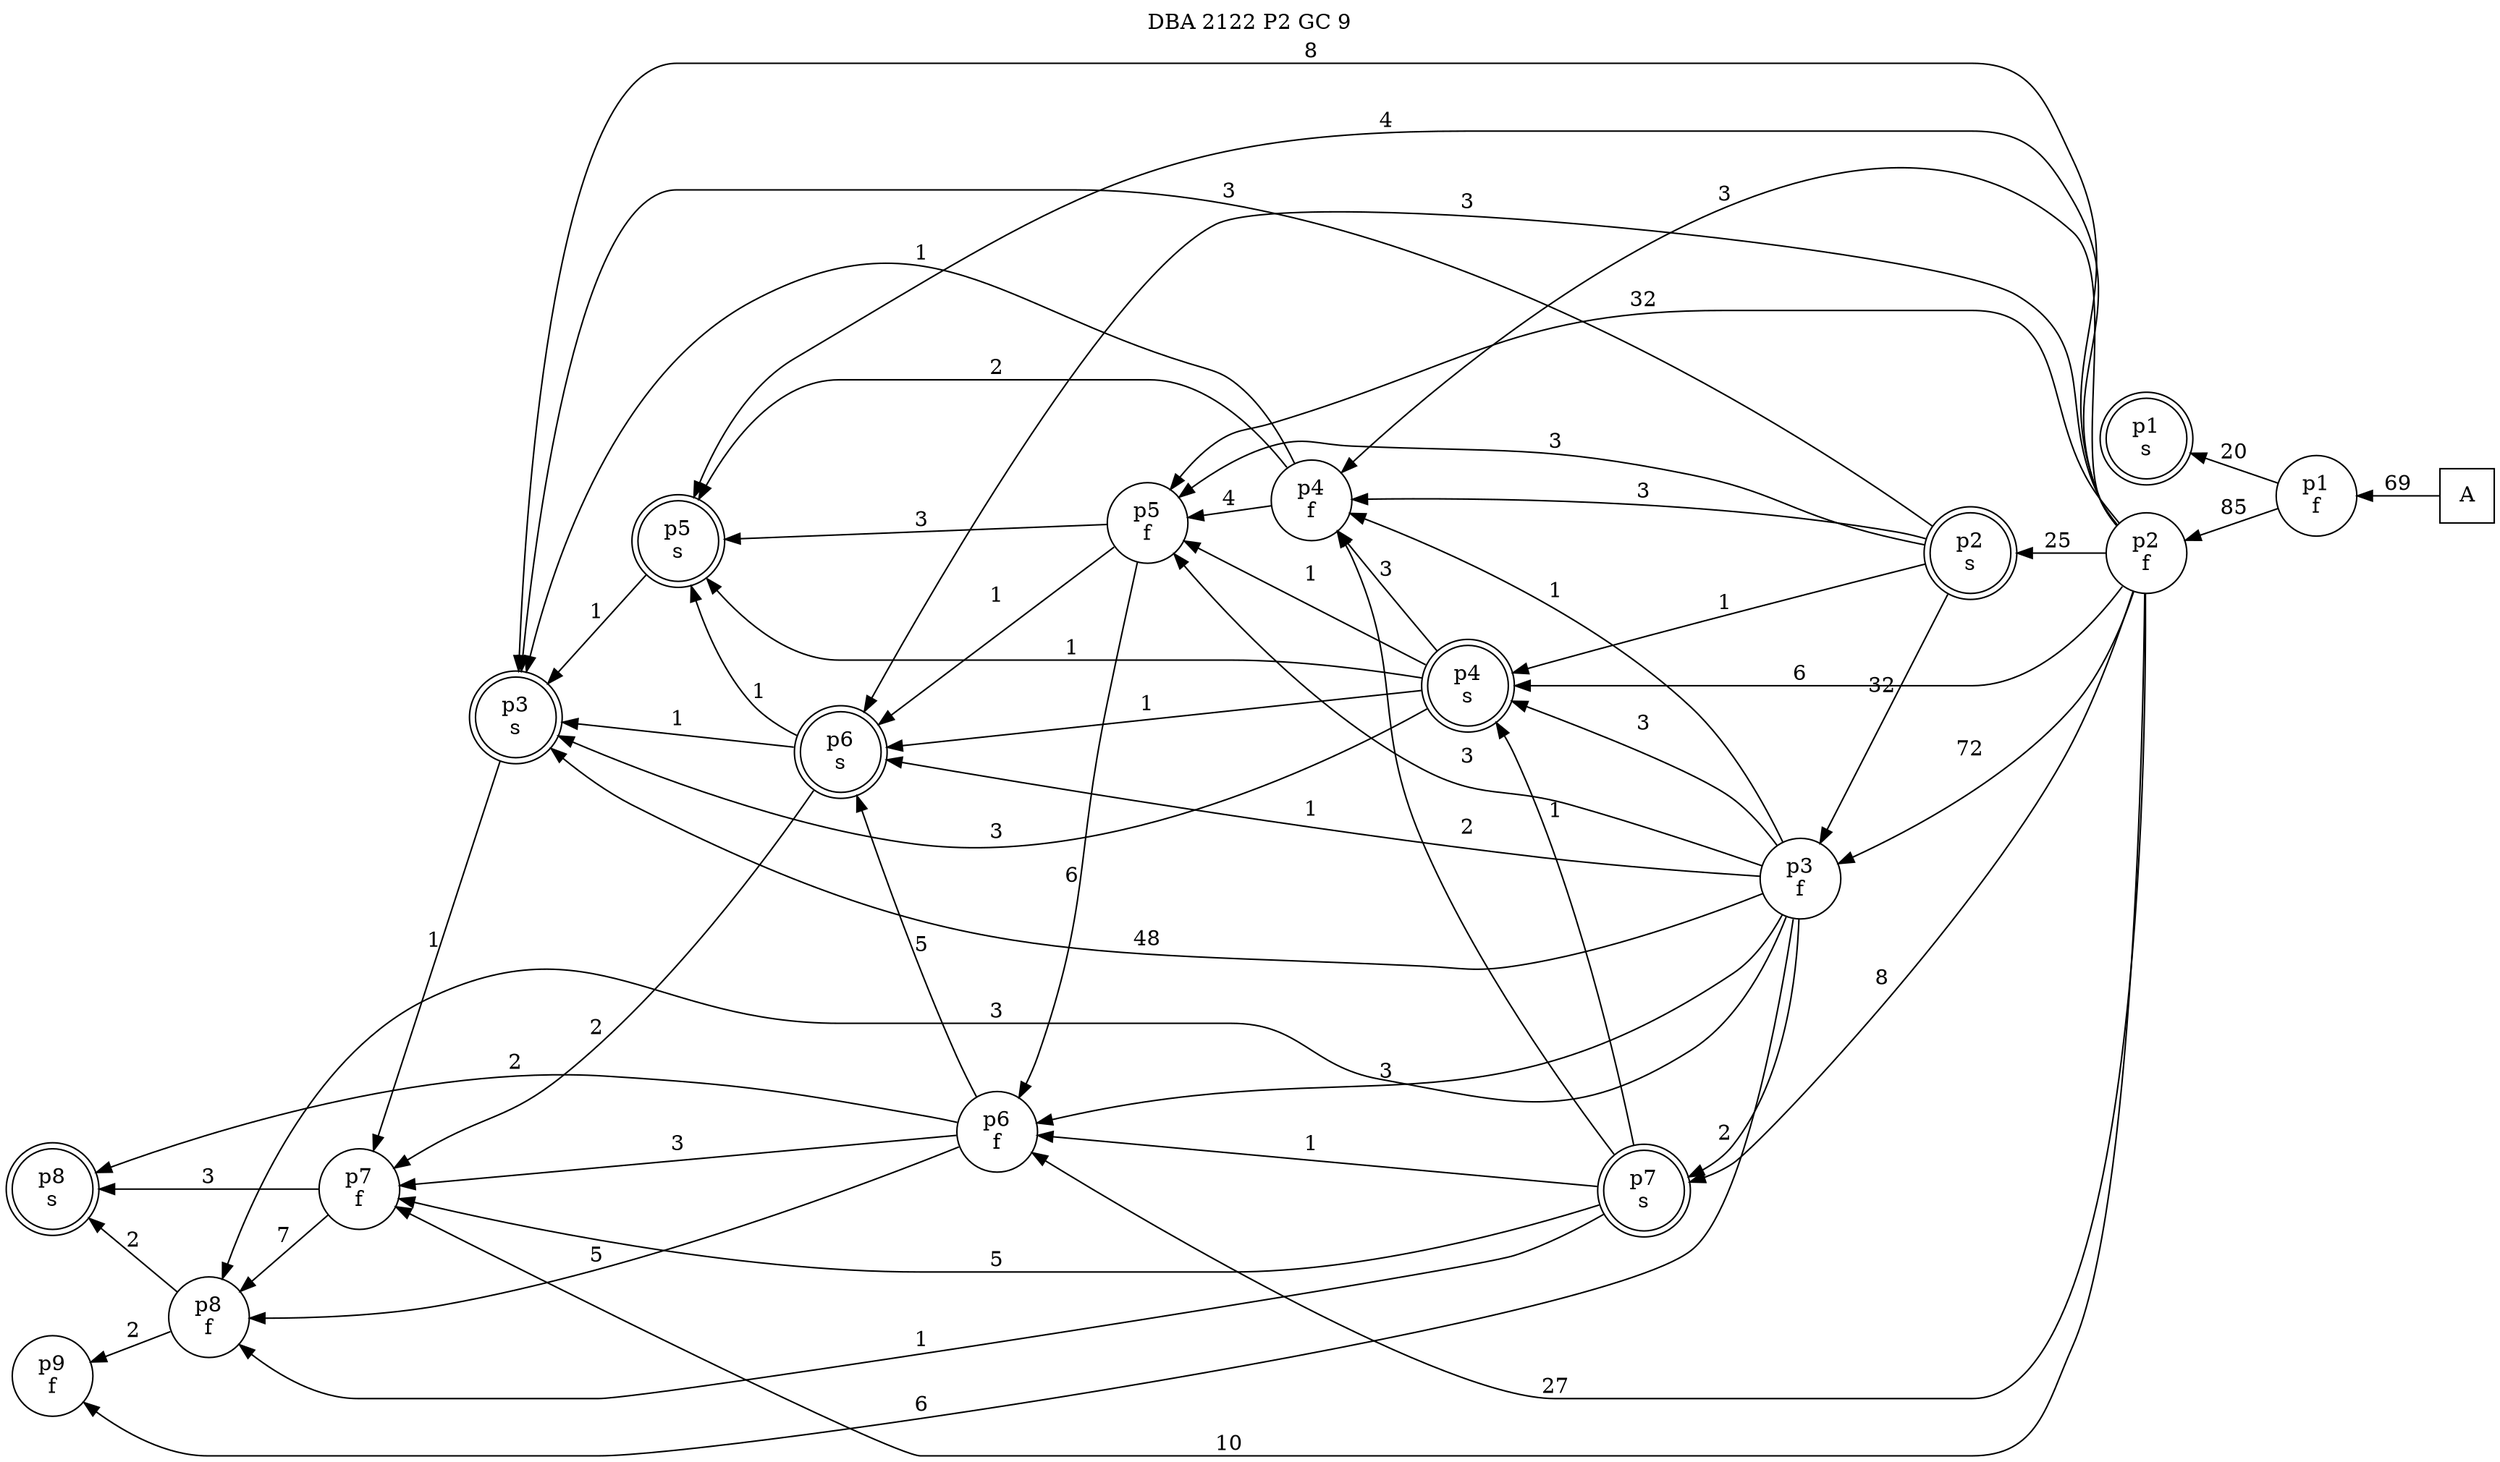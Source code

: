 digraph DBA_2122_P2_GC_9_GOOD {
labelloc="tl"
label= " DBA 2122 P2 GC 9 "
rankdir="RL";
"A" [shape="square" label="A"]
"p1_f" [shape="circle" label="p1
f"]
"p1_s" [shape="doublecircle" label="p1
s"]
"p2_f" [shape="circle" label="p2
f"]
"p2_s" [shape="doublecircle" label="p2
s"]
"p3_f" [shape="circle" label="p3
f"]
"p3_s" [shape="doublecircle" label="p3
s"]
"p5_f" [shape="circle" label="p5
f"]
"p4_f" [shape="circle" label="p4
f"]
"p6_f" [shape="circle" label="p6
f"]
"p5_s" [shape="doublecircle" label="p5
s"]
"p4_s" [shape="doublecircle" label="p4
s"]
"p6_s" [shape="doublecircle" label="p6
s"]
"p7_f" [shape="circle" label="p7
f"]
"p7_s" [shape="doublecircle" label="p7
s"]
"p8_f" [shape="circle" label="p8
f"]
"p8_s" [shape="doublecircle" label="p8
s"]
"p9_f" [shape="circle" label="p9
f"]
"A" -> "p1_f" [ label=69]
"p1_f" -> "p1_s" [ label=20]
"p1_f" -> "p2_f" [ label=85]
"p2_f" -> "p2_s" [ label=25]
"p2_f" -> "p3_f" [ label=72]
"p2_f" -> "p3_s" [ label=8]
"p2_f" -> "p5_f" [ label=32]
"p2_f" -> "p4_f" [ label=3]
"p2_f" -> "p6_f" [ label=27]
"p2_f" -> "p5_s" [ label=4]
"p2_f" -> "p4_s" [ label=6]
"p2_f" -> "p6_s" [ label=3]
"p2_f" -> "p7_f" [ label=10]
"p2_f" -> "p7_s" [ label=8]
"p2_s" -> "p3_f" [ label=32]
"p2_s" -> "p3_s" [ label=3]
"p2_s" -> "p5_f" [ label=3]
"p2_s" -> "p4_f" [ label=3]
"p2_s" -> "p4_s" [ label=1]
"p3_f" -> "p3_s" [ label=48]
"p3_f" -> "p5_f" [ label=3]
"p3_f" -> "p4_f" [ label=1]
"p3_f" -> "p6_f" [ label=3]
"p3_f" -> "p4_s" [ label=3]
"p3_f" -> "p6_s" [ label=1]
"p3_f" -> "p7_s" [ label=2]
"p3_f" -> "p8_f" [ label=3]
"p3_f" -> "p9_f" [ label=6]
"p3_s" -> "p7_f" [ label=1]
"p5_f" -> "p6_f" [ label=6]
"p5_f" -> "p5_s" [ label=3]
"p5_f" -> "p6_s" [ label=1]
"p4_f" -> "p3_s" [ label=1]
"p4_f" -> "p5_f" [ label=4]
"p4_f" -> "p5_s" [ label=2]
"p6_f" -> "p6_s" [ label=5]
"p6_f" -> "p7_f" [ label=3]
"p6_f" -> "p8_f" [ label=5]
"p6_f" -> "p8_s" [ label=2]
"p5_s" -> "p3_s" [ label=1]
"p4_s" -> "p3_s" [ label=3]
"p4_s" -> "p5_f" [ label=1]
"p4_s" -> "p4_f" [ label=3]
"p4_s" -> "p5_s" [ label=1]
"p4_s" -> "p6_s" [ label=1]
"p6_s" -> "p3_s" [ label=1]
"p6_s" -> "p5_s" [ label=1]
"p6_s" -> "p7_f" [ label=2]
"p7_f" -> "p8_f" [ label=7]
"p7_f" -> "p8_s" [ label=3]
"p7_s" -> "p4_f" [ label=2]
"p7_s" -> "p6_f" [ label=1]
"p7_s" -> "p4_s" [ label=1]
"p7_s" -> "p7_f" [ label=5]
"p7_s" -> "p8_f" [ label=1]
"p8_f" -> "p8_s" [ label=2]
"p8_f" -> "p9_f" [ label=2]
}
